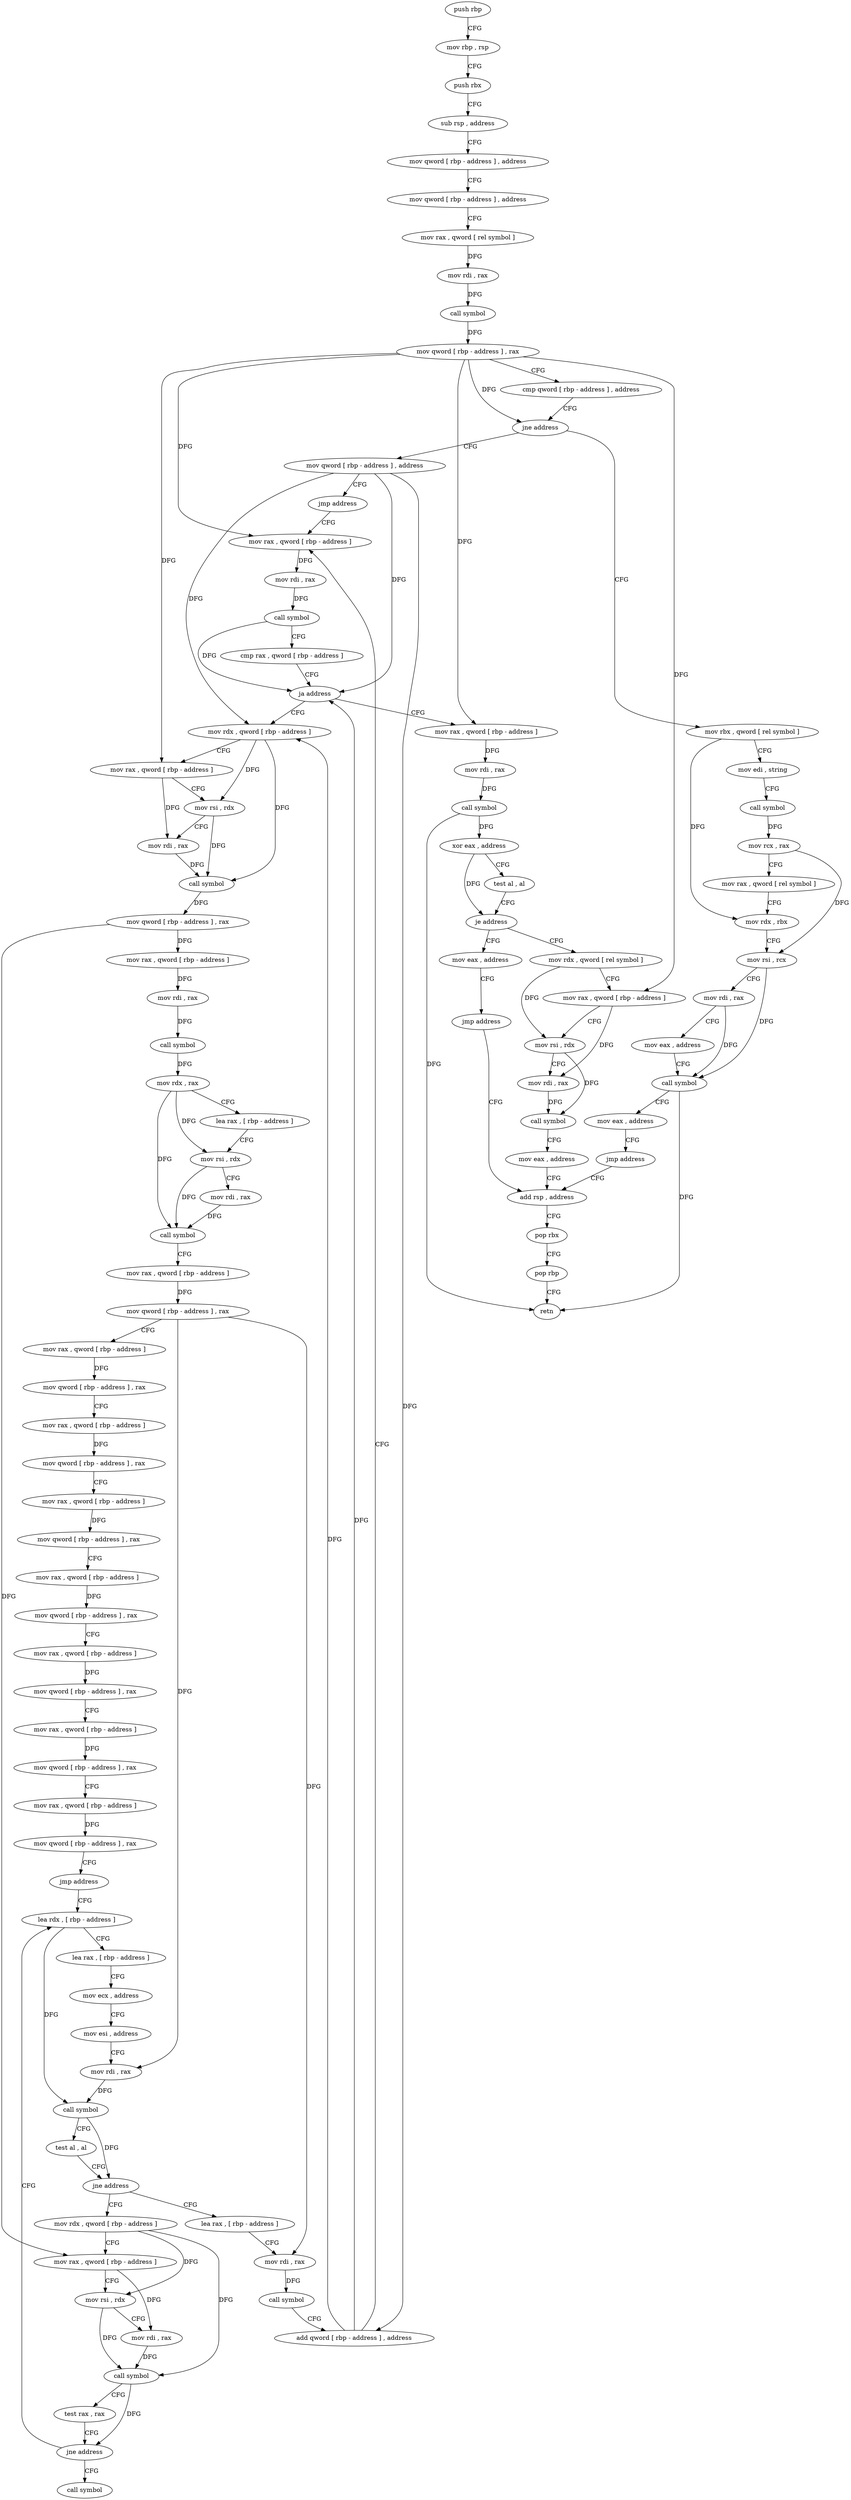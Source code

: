 digraph "func" {
"4219501" [label = "push rbp" ]
"4219502" [label = "mov rbp , rsp" ]
"4219505" [label = "push rbx" ]
"4219506" [label = "sub rsp , address" ]
"4219513" [label = "mov qword [ rbp - address ] , address" ]
"4219521" [label = "mov qword [ rbp - address ] , address" ]
"4219529" [label = "mov rax , qword [ rel symbol ]" ]
"4219536" [label = "mov rdi , rax" ]
"4219539" [label = "call symbol" ]
"4219544" [label = "mov qword [ rbp - address ] , rax" ]
"4219548" [label = "cmp qword [ rbp - address ] , address" ]
"4219553" [label = "jne address" ]
"4219611" [label = "mov qword [ rbp - address ] , address" ]
"4219555" [label = "mov rbx , qword [ rel symbol ]" ]
"4219619" [label = "jmp address" ]
"4219840" [label = "mov rax , qword [ rbp - address ]" ]
"4219562" [label = "mov edi , string" ]
"4219567" [label = "call symbol" ]
"4219572" [label = "mov rcx , rax" ]
"4219575" [label = "mov rax , qword [ rel symbol ]" ]
"4219582" [label = "mov rdx , rbx" ]
"4219585" [label = "mov rsi , rcx" ]
"4219588" [label = "mov rdi , rax" ]
"4219591" [label = "mov eax , address" ]
"4219596" [label = "call symbol" ]
"4219601" [label = "mov eax , address" ]
"4219606" [label = "jmp address" ]
"4219915" [label = "add rsp , address" ]
"4219844" [label = "mov rdi , rax" ]
"4219847" [label = "call symbol" ]
"4219852" [label = "cmp rax , qword [ rbp - address ]" ]
"4219856" [label = "ja address" ]
"4219624" [label = "mov rdx , qword [ rbp - address ]" ]
"4219862" [label = "mov rax , qword [ rbp - address ]" ]
"4219922" [label = "pop rbx" ]
"4219923" [label = "pop rbp" ]
"4219924" [label = "retn" ]
"4219628" [label = "mov rax , qword [ rbp - address ]" ]
"4219632" [label = "mov rsi , rdx" ]
"4219635" [label = "mov rdi , rax" ]
"4219638" [label = "call symbol" ]
"4219643" [label = "mov qword [ rbp - address ] , rax" ]
"4219647" [label = "mov rax , qword [ rbp - address ]" ]
"4219651" [label = "mov rdi , rax" ]
"4219654" [label = "call symbol" ]
"4219659" [label = "mov rdx , rax" ]
"4219662" [label = "lea rax , [ rbp - address ]" ]
"4219669" [label = "mov rsi , rdx" ]
"4219672" [label = "mov rdi , rax" ]
"4219675" [label = "call symbol" ]
"4219680" [label = "mov rax , qword [ rbp - address ]" ]
"4219687" [label = "mov qword [ rbp - address ] , rax" ]
"4219691" [label = "mov rax , qword [ rbp - address ]" ]
"4219698" [label = "mov qword [ rbp - address ] , rax" ]
"4219702" [label = "mov rax , qword [ rbp - address ]" ]
"4219709" [label = "mov qword [ rbp - address ] , rax" ]
"4219713" [label = "mov rax , qword [ rbp - address ]" ]
"4219720" [label = "mov qword [ rbp - address ] , rax" ]
"4219724" [label = "mov rax , qword [ rbp - address ]" ]
"4219731" [label = "mov qword [ rbp - address ] , rax" ]
"4219735" [label = "mov rax , qword [ rbp - address ]" ]
"4219742" [label = "mov qword [ rbp - address ] , rax" ]
"4219746" [label = "mov rax , qword [ rbp - address ]" ]
"4219750" [label = "mov qword [ rbp - address ] , rax" ]
"4219754" [label = "mov rax , qword [ rbp - address ]" ]
"4219758" [label = "mov qword [ rbp - address ] , rax" ]
"4219762" [label = "jmp address" ]
"4219793" [label = "lea rdx , [ rbp - address ]" ]
"4219866" [label = "mov rdi , rax" ]
"4219869" [label = "call symbol" ]
"4219874" [label = "xor eax , address" ]
"4219877" [label = "test al , al" ]
"4219879" [label = "je address" ]
"4219888" [label = "mov rdx , qword [ rel symbol ]" ]
"4219881" [label = "mov eax , address" ]
"4219797" [label = "lea rax , [ rbp - address ]" ]
"4219801" [label = "mov ecx , address" ]
"4219806" [label = "mov esi , address" ]
"4219811" [label = "mov rdi , rax" ]
"4219814" [label = "call symbol" ]
"4219819" [label = "test al , al" ]
"4219821" [label = "jne address" ]
"4219764" [label = "mov rdx , qword [ rbp - address ]" ]
"4219823" [label = "lea rax , [ rbp - address ]" ]
"4219895" [label = "mov rax , qword [ rbp - address ]" ]
"4219899" [label = "mov rsi , rdx" ]
"4219902" [label = "mov rdi , rax" ]
"4219905" [label = "call symbol" ]
"4219910" [label = "mov eax , address" ]
"4219886" [label = "jmp address" ]
"4219768" [label = "mov rax , qword [ rbp - address ]" ]
"4219772" [label = "mov rsi , rdx" ]
"4219775" [label = "mov rdi , rax" ]
"4219778" [label = "call symbol" ]
"4219783" [label = "test rax , rax" ]
"4219786" [label = "jne address" ]
"4219788" [label = "call symbol" ]
"4219827" [label = "mov rdi , rax" ]
"4219830" [label = "call symbol" ]
"4219835" [label = "add qword [ rbp - address ] , address" ]
"4219501" -> "4219502" [ label = "CFG" ]
"4219502" -> "4219505" [ label = "CFG" ]
"4219505" -> "4219506" [ label = "CFG" ]
"4219506" -> "4219513" [ label = "CFG" ]
"4219513" -> "4219521" [ label = "CFG" ]
"4219521" -> "4219529" [ label = "CFG" ]
"4219529" -> "4219536" [ label = "DFG" ]
"4219536" -> "4219539" [ label = "DFG" ]
"4219539" -> "4219544" [ label = "DFG" ]
"4219544" -> "4219548" [ label = "CFG" ]
"4219544" -> "4219553" [ label = "DFG" ]
"4219544" -> "4219840" [ label = "DFG" ]
"4219544" -> "4219628" [ label = "DFG" ]
"4219544" -> "4219862" [ label = "DFG" ]
"4219544" -> "4219895" [ label = "DFG" ]
"4219548" -> "4219553" [ label = "CFG" ]
"4219553" -> "4219611" [ label = "CFG" ]
"4219553" -> "4219555" [ label = "CFG" ]
"4219611" -> "4219619" [ label = "CFG" ]
"4219611" -> "4219856" [ label = "DFG" ]
"4219611" -> "4219624" [ label = "DFG" ]
"4219611" -> "4219835" [ label = "DFG" ]
"4219555" -> "4219562" [ label = "CFG" ]
"4219555" -> "4219582" [ label = "DFG" ]
"4219619" -> "4219840" [ label = "CFG" ]
"4219840" -> "4219844" [ label = "DFG" ]
"4219562" -> "4219567" [ label = "CFG" ]
"4219567" -> "4219572" [ label = "DFG" ]
"4219572" -> "4219575" [ label = "CFG" ]
"4219572" -> "4219585" [ label = "DFG" ]
"4219575" -> "4219582" [ label = "CFG" ]
"4219582" -> "4219585" [ label = "CFG" ]
"4219585" -> "4219588" [ label = "CFG" ]
"4219585" -> "4219596" [ label = "DFG" ]
"4219588" -> "4219591" [ label = "CFG" ]
"4219588" -> "4219596" [ label = "DFG" ]
"4219591" -> "4219596" [ label = "CFG" ]
"4219596" -> "4219601" [ label = "CFG" ]
"4219596" -> "4219924" [ label = "DFG" ]
"4219601" -> "4219606" [ label = "CFG" ]
"4219606" -> "4219915" [ label = "CFG" ]
"4219915" -> "4219922" [ label = "CFG" ]
"4219844" -> "4219847" [ label = "DFG" ]
"4219847" -> "4219852" [ label = "CFG" ]
"4219847" -> "4219856" [ label = "DFG" ]
"4219852" -> "4219856" [ label = "CFG" ]
"4219856" -> "4219624" [ label = "CFG" ]
"4219856" -> "4219862" [ label = "CFG" ]
"4219624" -> "4219628" [ label = "CFG" ]
"4219624" -> "4219632" [ label = "DFG" ]
"4219624" -> "4219638" [ label = "DFG" ]
"4219862" -> "4219866" [ label = "DFG" ]
"4219922" -> "4219923" [ label = "CFG" ]
"4219923" -> "4219924" [ label = "CFG" ]
"4219628" -> "4219632" [ label = "CFG" ]
"4219628" -> "4219635" [ label = "DFG" ]
"4219632" -> "4219635" [ label = "CFG" ]
"4219632" -> "4219638" [ label = "DFG" ]
"4219635" -> "4219638" [ label = "DFG" ]
"4219638" -> "4219643" [ label = "DFG" ]
"4219643" -> "4219647" [ label = "DFG" ]
"4219643" -> "4219768" [ label = "DFG" ]
"4219647" -> "4219651" [ label = "DFG" ]
"4219651" -> "4219654" [ label = "DFG" ]
"4219654" -> "4219659" [ label = "DFG" ]
"4219659" -> "4219662" [ label = "CFG" ]
"4219659" -> "4219669" [ label = "DFG" ]
"4219659" -> "4219675" [ label = "DFG" ]
"4219662" -> "4219669" [ label = "CFG" ]
"4219669" -> "4219672" [ label = "CFG" ]
"4219669" -> "4219675" [ label = "DFG" ]
"4219672" -> "4219675" [ label = "DFG" ]
"4219675" -> "4219680" [ label = "CFG" ]
"4219680" -> "4219687" [ label = "DFG" ]
"4219687" -> "4219691" [ label = "CFG" ]
"4219687" -> "4219811" [ label = "DFG" ]
"4219687" -> "4219827" [ label = "DFG" ]
"4219691" -> "4219698" [ label = "DFG" ]
"4219698" -> "4219702" [ label = "CFG" ]
"4219702" -> "4219709" [ label = "DFG" ]
"4219709" -> "4219713" [ label = "CFG" ]
"4219713" -> "4219720" [ label = "DFG" ]
"4219720" -> "4219724" [ label = "CFG" ]
"4219724" -> "4219731" [ label = "DFG" ]
"4219731" -> "4219735" [ label = "CFG" ]
"4219735" -> "4219742" [ label = "DFG" ]
"4219742" -> "4219746" [ label = "CFG" ]
"4219746" -> "4219750" [ label = "DFG" ]
"4219750" -> "4219754" [ label = "CFG" ]
"4219754" -> "4219758" [ label = "DFG" ]
"4219758" -> "4219762" [ label = "CFG" ]
"4219762" -> "4219793" [ label = "CFG" ]
"4219793" -> "4219797" [ label = "CFG" ]
"4219793" -> "4219814" [ label = "DFG" ]
"4219866" -> "4219869" [ label = "DFG" ]
"4219869" -> "4219874" [ label = "DFG" ]
"4219869" -> "4219924" [ label = "DFG" ]
"4219874" -> "4219877" [ label = "CFG" ]
"4219874" -> "4219879" [ label = "DFG" ]
"4219877" -> "4219879" [ label = "CFG" ]
"4219879" -> "4219888" [ label = "CFG" ]
"4219879" -> "4219881" [ label = "CFG" ]
"4219888" -> "4219895" [ label = "CFG" ]
"4219888" -> "4219899" [ label = "DFG" ]
"4219881" -> "4219886" [ label = "CFG" ]
"4219797" -> "4219801" [ label = "CFG" ]
"4219801" -> "4219806" [ label = "CFG" ]
"4219806" -> "4219811" [ label = "CFG" ]
"4219811" -> "4219814" [ label = "DFG" ]
"4219814" -> "4219819" [ label = "CFG" ]
"4219814" -> "4219821" [ label = "DFG" ]
"4219819" -> "4219821" [ label = "CFG" ]
"4219821" -> "4219764" [ label = "CFG" ]
"4219821" -> "4219823" [ label = "CFG" ]
"4219764" -> "4219768" [ label = "CFG" ]
"4219764" -> "4219772" [ label = "DFG" ]
"4219764" -> "4219778" [ label = "DFG" ]
"4219823" -> "4219827" [ label = "CFG" ]
"4219895" -> "4219899" [ label = "CFG" ]
"4219895" -> "4219902" [ label = "DFG" ]
"4219899" -> "4219902" [ label = "CFG" ]
"4219899" -> "4219905" [ label = "DFG" ]
"4219902" -> "4219905" [ label = "DFG" ]
"4219905" -> "4219910" [ label = "CFG" ]
"4219910" -> "4219915" [ label = "CFG" ]
"4219886" -> "4219915" [ label = "CFG" ]
"4219768" -> "4219772" [ label = "CFG" ]
"4219768" -> "4219775" [ label = "DFG" ]
"4219772" -> "4219775" [ label = "CFG" ]
"4219772" -> "4219778" [ label = "DFG" ]
"4219775" -> "4219778" [ label = "DFG" ]
"4219778" -> "4219783" [ label = "CFG" ]
"4219778" -> "4219786" [ label = "DFG" ]
"4219783" -> "4219786" [ label = "CFG" ]
"4219786" -> "4219793" [ label = "CFG" ]
"4219786" -> "4219788" [ label = "CFG" ]
"4219827" -> "4219830" [ label = "DFG" ]
"4219830" -> "4219835" [ label = "CFG" ]
"4219835" -> "4219840" [ label = "CFG" ]
"4219835" -> "4219856" [ label = "DFG" ]
"4219835" -> "4219624" [ label = "DFG" ]
}
